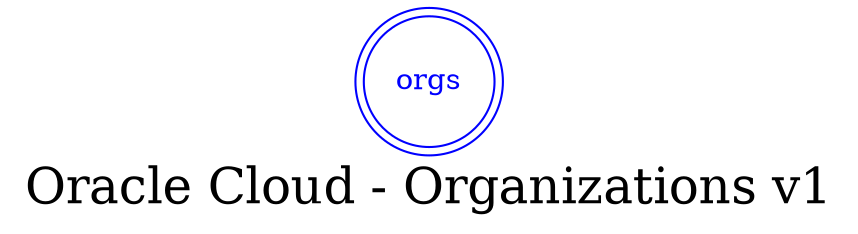 digraph LexiconGraph {
graph[label="Oracle Cloud - Organizations v1", fontsize=24]
splines=true
"orgs" [color=blue, fontcolor=blue, shape=doublecircle]
}

